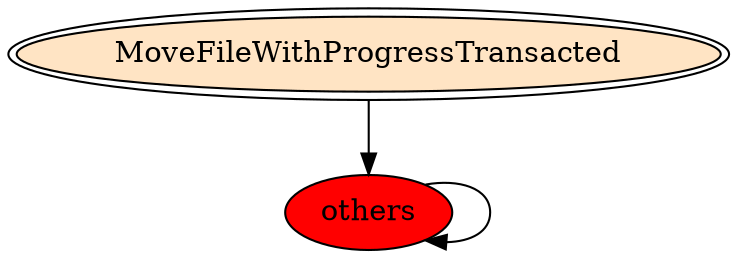 digraph "./REPORTS/6125/API_PER_CATEGORY/MoveFileEx.exe_1396_Files and I_O (Local file system)_API_per_Category_Transition_Matrix" {
	MoveFileWithProgressTransacted [label=MoveFileWithProgressTransacted fillcolor=bisque peripheries=2 style=filled]
	others [label=others fillcolor=red style=filled]
	MoveFileWithProgressTransacted -> others [label=""]
	others -> others [label=""]
}
